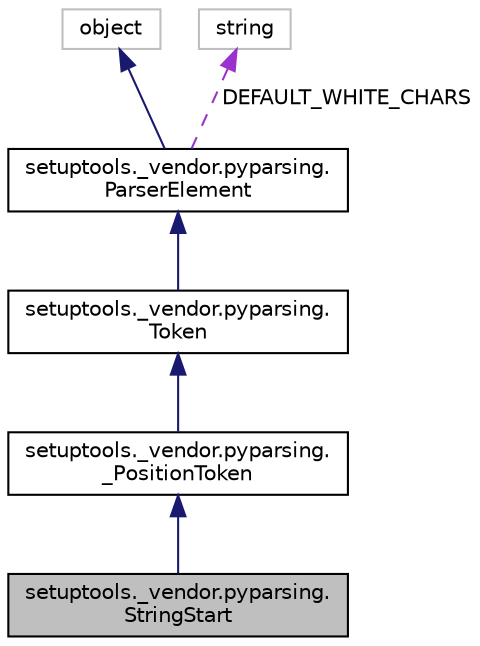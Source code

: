 digraph "setuptools._vendor.pyparsing.StringStart"
{
 // LATEX_PDF_SIZE
  edge [fontname="Helvetica",fontsize="10",labelfontname="Helvetica",labelfontsize="10"];
  node [fontname="Helvetica",fontsize="10",shape=record];
  Node1 [label="setuptools._vendor.pyparsing.\lStringStart",height=0.2,width=0.4,color="black", fillcolor="grey75", style="filled", fontcolor="black",tooltip=" "];
  Node2 -> Node1 [dir="back",color="midnightblue",fontsize="10",style="solid"];
  Node2 [label="setuptools._vendor.pyparsing.\l_PositionToken",height=0.2,width=0.4,color="black", fillcolor="white", style="filled",URL="$classsetuptools_1_1__vendor_1_1pyparsing_1_1__PositionToken.html",tooltip=" "];
  Node3 -> Node2 [dir="back",color="midnightblue",fontsize="10",style="solid"];
  Node3 [label="setuptools._vendor.pyparsing.\lToken",height=0.2,width=0.4,color="black", fillcolor="white", style="filled",URL="$classsetuptools_1_1__vendor_1_1pyparsing_1_1Token.html",tooltip=" "];
  Node4 -> Node3 [dir="back",color="midnightblue",fontsize="10",style="solid"];
  Node4 [label="setuptools._vendor.pyparsing.\lParserElement",height=0.2,width=0.4,color="black", fillcolor="white", style="filled",URL="$classsetuptools_1_1__vendor_1_1pyparsing_1_1ParserElement.html",tooltip=" "];
  Node5 -> Node4 [dir="back",color="midnightblue",fontsize="10",style="solid"];
  Node5 [label="object",height=0.2,width=0.4,color="grey75", fillcolor="white", style="filled",tooltip=" "];
  Node6 -> Node4 [dir="back",color="darkorchid3",fontsize="10",style="dashed",label=" DEFAULT_WHITE_CHARS" ];
  Node6 [label="string",height=0.2,width=0.4,color="grey75", fillcolor="white", style="filled",tooltip=" "];
}
